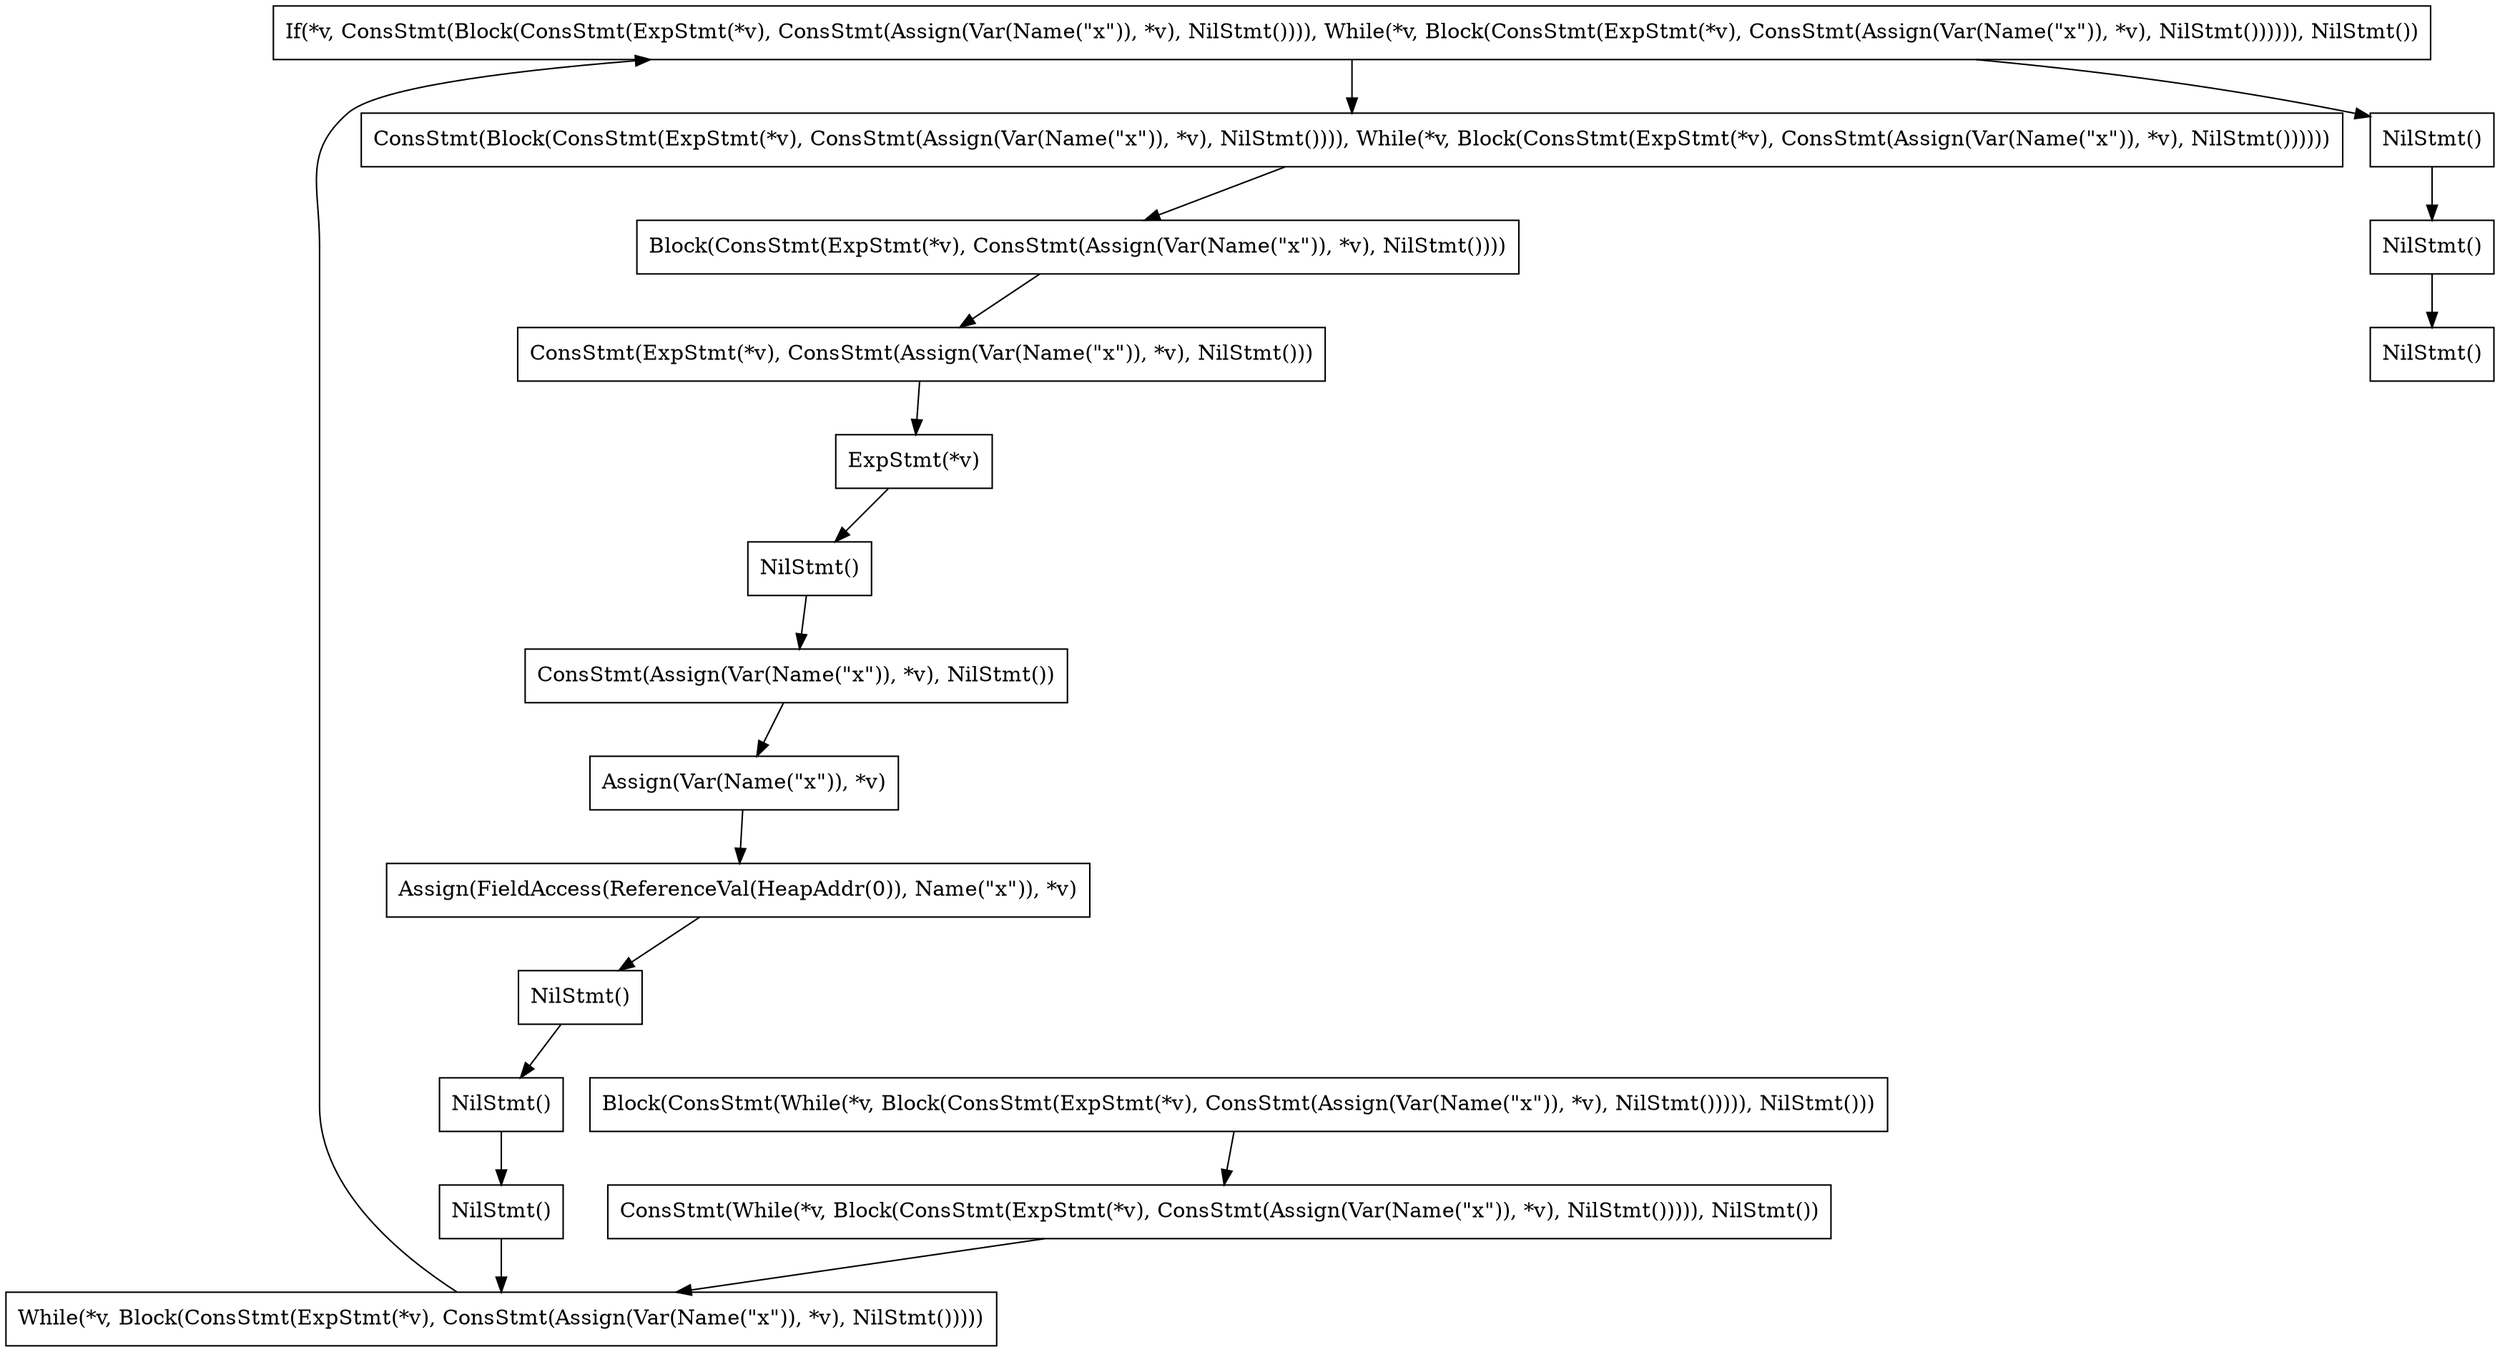 digraph {
    0 [label="NilStmt()"
      ,shape=box];
    1 [label="While(*v, Block(ConsStmt(ExpStmt(*v), ConsStmt(Assign(Var(Name(\"x\")), *v), NilStmt()))))"
      ,shape=box];
    2 [label="ConsStmt(While(*v, Block(ConsStmt(ExpStmt(*v), ConsStmt(Assign(Var(Name(\"x\")), *v), NilStmt())))), NilStmt())"
      ,shape=box];
    3 [label="If(*v, ConsStmt(Block(ConsStmt(ExpStmt(*v), ConsStmt(Assign(Var(Name(\"x\")), *v), NilStmt()))), While(*v, Block(ConsStmt(ExpStmt(*v), ConsStmt(Assign(Var(Name(\"x\")), *v), NilStmt()))))), NilStmt())"
      ,shape=box];
    4 [label="NilStmt()",shape=box];
    5 [label="NilStmt()",shape=box];
    6 [label="Assign(Var(Name(\"x\")), *v)"
      ,shape=box];
    7 [label="ExpStmt(*v)"
      ,shape=box];
    8 [label="Block(ConsStmt(ExpStmt(*v), ConsStmt(Assign(Var(Name(\"x\")), *v), NilStmt())))"
      ,shape=box];
    9 [label="NilStmt()",shape=box];
    10 [label="Assign(FieldAccess(ReferenceVal(HeapAddr(0)), Name(\"x\")), *v)"
       ,shape=box];
    11 [label="ConsStmt(Assign(Var(Name(\"x\")), *v), NilStmt())"
       ,shape=box];
    12 [label="ConsStmt(ExpStmt(*v), ConsStmt(Assign(Var(Name(\"x\")), *v), NilStmt()))"
       ,shape=box];
    13 [label="NilStmt()"
       ,shape=box];
    14 [label="ConsStmt(Block(ConsStmt(ExpStmt(*v), ConsStmt(Assign(Var(Name(\"x\")), *v), NilStmt()))), While(*v, Block(ConsStmt(ExpStmt(*v), ConsStmt(Assign(Var(Name(\"x\")), *v), NilStmt())))))"
       ,shape=box];
    15 [label="NilStmt()"
       ,shape=box];
    16 [label="NilStmt()"
       ,shape=box];
    17 [label="Block(ConsStmt(While(*v, Block(ConsStmt(ExpStmt(*v), ConsStmt(Assign(Var(Name(\"x\")), *v), NilStmt())))), NilStmt()))"
       ,shape=box];
    1 -> 3 [label="",shape=box];
    2 -> 1 [label="",shape=box];
    3 -> 14 [label="",shape=box];
    3 -> 15 [label="",shape=box];
    4 -> 0 [label="",shape=box];
    5 -> 16 [label="",shape=box];
    6 -> 10 [label="",shape=box];
    7 -> 13 [label="",shape=box];
    8 -> 12 [label="",shape=box];
    9 -> 5 [label="",shape=box];
    10 -> 9 [label="",shape=box];
    11 -> 6 [label="",shape=box];
    12 -> 7 [label="",shape=box];
    13 -> 11 [label="",shape=box];
    14 -> 8 [label="",shape=box];
    15 -> 4 [label="",shape=box];
    16 -> 1 [label="",shape=box];
    17 -> 2 [label="",shape=box];
}
